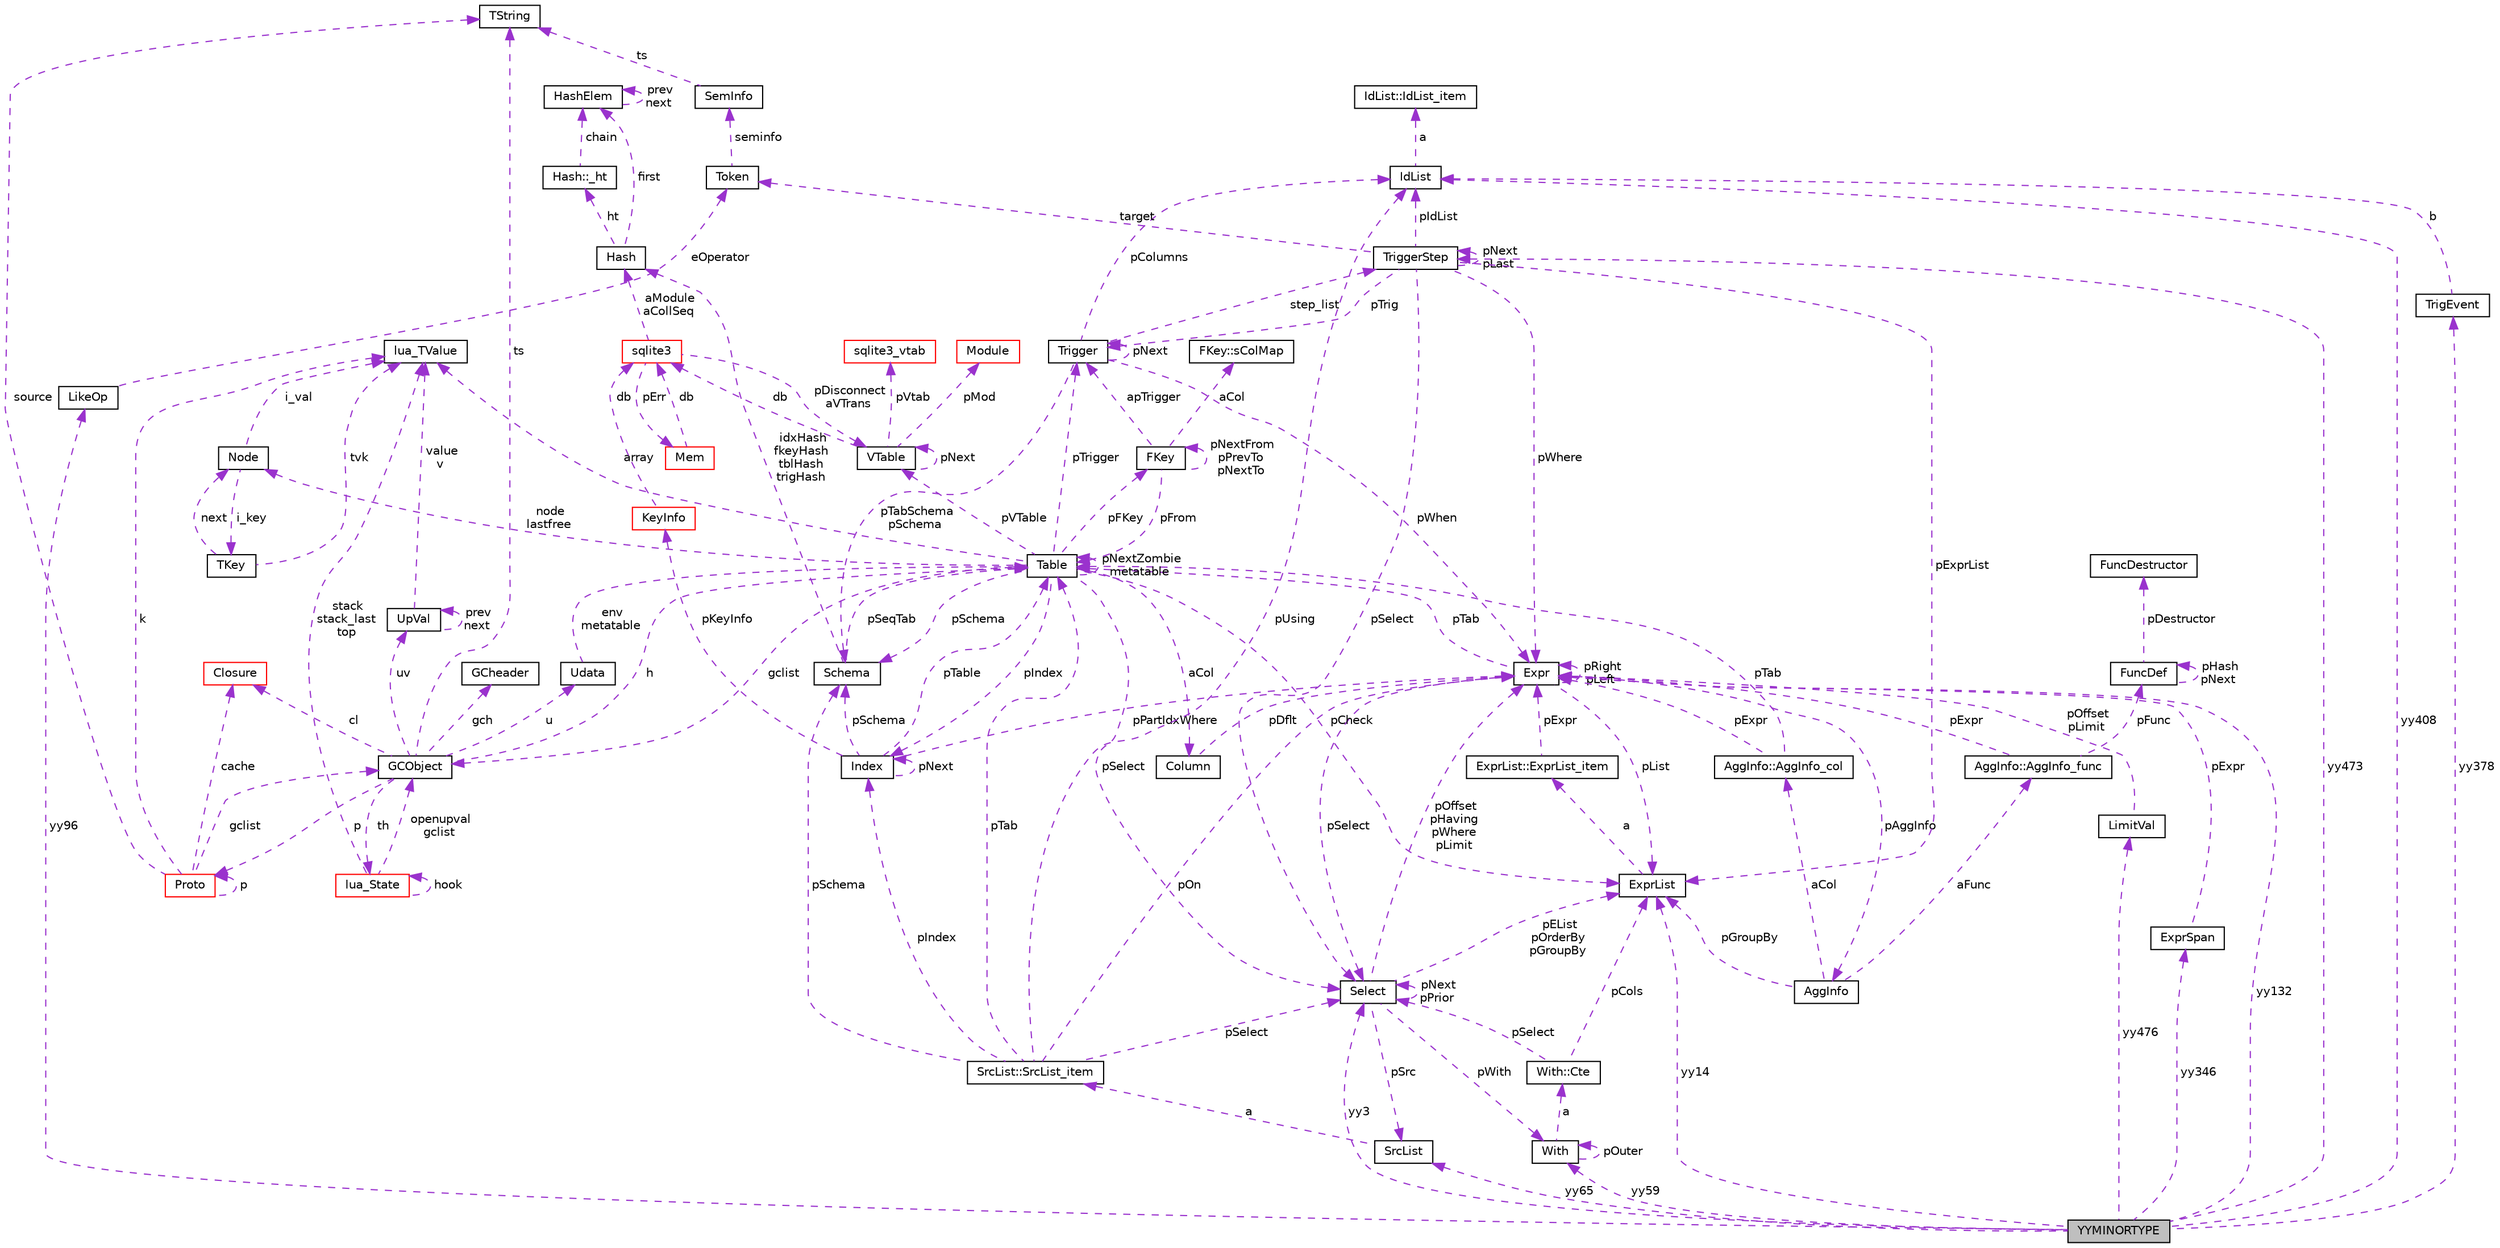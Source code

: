 digraph "YYMINORTYPE"
{
  edge [fontname="Helvetica",fontsize="10",labelfontname="Helvetica",labelfontsize="10"];
  node [fontname="Helvetica",fontsize="10",shape=record];
  Node1 [label="YYMINORTYPE",height=0.2,width=0.4,color="black", fillcolor="grey75", style="filled", fontcolor="black"];
  Node2 -> Node1 [dir="back",color="darkorchid3",fontsize="10",style="dashed",label=" yy473" ,fontname="Helvetica"];
  Node2 [label="TriggerStep",height=0.2,width=0.4,color="black", fillcolor="white", style="filled",URL="$struct_trigger_step.html"];
  Node2 -> Node2 [dir="back",color="darkorchid3",fontsize="10",style="dashed",label=" pNext\npLast" ,fontname="Helvetica"];
  Node3 -> Node2 [dir="back",color="darkorchid3",fontsize="10",style="dashed",label=" pWhere" ,fontname="Helvetica"];
  Node3 [label="Expr",height=0.2,width=0.4,color="black", fillcolor="white", style="filled",URL="$struct_expr.html"];
  Node4 -> Node3 [dir="back",color="darkorchid3",fontsize="10",style="dashed",label=" pAggInfo" ,fontname="Helvetica"];
  Node4 [label="AggInfo",height=0.2,width=0.4,color="black", fillcolor="white", style="filled",URL="$struct_agg_info.html"];
  Node5 -> Node4 [dir="back",color="darkorchid3",fontsize="10",style="dashed",label=" aCol" ,fontname="Helvetica"];
  Node5 [label="AggInfo::AggInfo_col",height=0.2,width=0.4,color="black", fillcolor="white", style="filled",URL="$struct_agg_info_1_1_agg_info__col.html"];
  Node3 -> Node5 [dir="back",color="darkorchid3",fontsize="10",style="dashed",label=" pExpr" ,fontname="Helvetica"];
  Node6 -> Node5 [dir="back",color="darkorchid3",fontsize="10",style="dashed",label=" pTab" ,fontname="Helvetica"];
  Node6 [label="Table",height=0.2,width=0.4,color="black", fillcolor="white", style="filled",URL="$struct_table.html"];
  Node7 -> Node6 [dir="back",color="darkorchid3",fontsize="10",style="dashed",label=" node\nlastfree" ,fontname="Helvetica"];
  Node7 [label="Node",height=0.2,width=0.4,color="black", fillcolor="white", style="filled",URL="$struct_node.html"];
  Node8 -> Node7 [dir="back",color="darkorchid3",fontsize="10",style="dashed",label=" i_val" ,fontname="Helvetica"];
  Node8 [label="lua_TValue",height=0.2,width=0.4,color="black", fillcolor="white", style="filled",URL="$structlua___t_value.html"];
  Node9 -> Node7 [dir="back",color="darkorchid3",fontsize="10",style="dashed",label=" i_key" ,fontname="Helvetica"];
  Node9 [label="TKey",height=0.2,width=0.4,color="black", fillcolor="white", style="filled",URL="$union_t_key.html"];
  Node7 -> Node9 [dir="back",color="darkorchid3",fontsize="10",style="dashed",label=" next" ,fontname="Helvetica"];
  Node8 -> Node9 [dir="back",color="darkorchid3",fontsize="10",style="dashed",label=" tvk" ,fontname="Helvetica"];
  Node10 -> Node6 [dir="back",color="darkorchid3",fontsize="10",style="dashed",label=" pSchema" ,fontname="Helvetica"];
  Node10 [label="Schema",height=0.2,width=0.4,color="black", fillcolor="white", style="filled",URL="$struct_schema.html"];
  Node6 -> Node10 [dir="back",color="darkorchid3",fontsize="10",style="dashed",label=" pSeqTab" ,fontname="Helvetica"];
  Node11 -> Node10 [dir="back",color="darkorchid3",fontsize="10",style="dashed",label=" idxHash\nfkeyHash\ntblHash\ntrigHash" ,fontname="Helvetica"];
  Node11 [label="Hash",height=0.2,width=0.4,color="black", fillcolor="white", style="filled",URL="$struct_hash.html"];
  Node12 -> Node11 [dir="back",color="darkorchid3",fontsize="10",style="dashed",label=" ht" ,fontname="Helvetica"];
  Node12 [label="Hash::_ht",height=0.2,width=0.4,color="black", fillcolor="white", style="filled",URL="$struct_hash_1_1__ht.html"];
  Node13 -> Node12 [dir="back",color="darkorchid3",fontsize="10",style="dashed",label=" chain" ,fontname="Helvetica"];
  Node13 [label="HashElem",height=0.2,width=0.4,color="black", fillcolor="white", style="filled",URL="$struct_hash_elem.html"];
  Node13 -> Node13 [dir="back",color="darkorchid3",fontsize="10",style="dashed",label=" prev\nnext" ,fontname="Helvetica"];
  Node13 -> Node11 [dir="back",color="darkorchid3",fontsize="10",style="dashed",label=" first" ,fontname="Helvetica"];
  Node8 -> Node6 [dir="back",color="darkorchid3",fontsize="10",style="dashed",label=" array" ,fontname="Helvetica"];
  Node14 -> Node6 [dir="back",color="darkorchid3",fontsize="10",style="dashed",label=" aCol" ,fontname="Helvetica"];
  Node14 [label="Column",height=0.2,width=0.4,color="black", fillcolor="white", style="filled",URL="$struct_column.html"];
  Node3 -> Node14 [dir="back",color="darkorchid3",fontsize="10",style="dashed",label=" pDflt" ,fontname="Helvetica"];
  Node15 -> Node6 [dir="back",color="darkorchid3",fontsize="10",style="dashed",label=" pFKey" ,fontname="Helvetica"];
  Node15 [label="FKey",height=0.2,width=0.4,color="black", fillcolor="white", style="filled",URL="$struct_f_key.html"];
  Node16 -> Node15 [dir="back",color="darkorchid3",fontsize="10",style="dashed",label=" aCol" ,fontname="Helvetica"];
  Node16 [label="FKey::sColMap",height=0.2,width=0.4,color="black", fillcolor="white", style="filled",URL="$struct_f_key_1_1s_col_map.html"];
  Node15 -> Node15 [dir="back",color="darkorchid3",fontsize="10",style="dashed",label=" pNextFrom\npPrevTo\npNextTo" ,fontname="Helvetica"];
  Node6 -> Node15 [dir="back",color="darkorchid3",fontsize="10",style="dashed",label=" pFrom" ,fontname="Helvetica"];
  Node17 -> Node15 [dir="back",color="darkorchid3",fontsize="10",style="dashed",label=" apTrigger" ,fontname="Helvetica"];
  Node17 [label="Trigger",height=0.2,width=0.4,color="black", fillcolor="white", style="filled",URL="$struct_trigger.html"];
  Node2 -> Node17 [dir="back",color="darkorchid3",fontsize="10",style="dashed",label=" step_list" ,fontname="Helvetica"];
  Node10 -> Node17 [dir="back",color="darkorchid3",fontsize="10",style="dashed",label=" pTabSchema\npSchema" ,fontname="Helvetica"];
  Node3 -> Node17 [dir="back",color="darkorchid3",fontsize="10",style="dashed",label=" pWhen" ,fontname="Helvetica"];
  Node18 -> Node17 [dir="back",color="darkorchid3",fontsize="10",style="dashed",label=" pColumns" ,fontname="Helvetica"];
  Node18 [label="IdList",height=0.2,width=0.4,color="black", fillcolor="white", style="filled",URL="$struct_id_list.html"];
  Node19 -> Node18 [dir="back",color="darkorchid3",fontsize="10",style="dashed",label=" a" ,fontname="Helvetica"];
  Node19 [label="IdList::IdList_item",height=0.2,width=0.4,color="black", fillcolor="white", style="filled",URL="$struct_id_list_1_1_id_list__item.html"];
  Node17 -> Node17 [dir="back",color="darkorchid3",fontsize="10",style="dashed",label=" pNext" ,fontname="Helvetica"];
  Node20 -> Node6 [dir="back",color="darkorchid3",fontsize="10",style="dashed",label=" pVTable" ,fontname="Helvetica"];
  Node20 [label="VTable",height=0.2,width=0.4,color="black", fillcolor="white", style="filled",URL="$struct_v_table.html"];
  Node21 -> Node20 [dir="back",color="darkorchid3",fontsize="10",style="dashed",label=" db" ,fontname="Helvetica"];
  Node21 [label="sqlite3",height=0.2,width=0.4,color="red", fillcolor="white", style="filled",URL="$structsqlite3.html"];
  Node22 -> Node21 [dir="back",color="darkorchid3",fontsize="10",style="dashed",label=" pErr" ,fontname="Helvetica"];
  Node22 [label="Mem",height=0.2,width=0.4,color="red", fillcolor="white", style="filled",URL="$struct_mem.html"];
  Node21 -> Node22 [dir="back",color="darkorchid3",fontsize="10",style="dashed",label=" db" ,fontname="Helvetica"];
  Node20 -> Node21 [dir="back",color="darkorchid3",fontsize="10",style="dashed",label=" pDisconnect\naVTrans" ,fontname="Helvetica"];
  Node11 -> Node21 [dir="back",color="darkorchid3",fontsize="10",style="dashed",label=" aModule\naCollSeq" ,fontname="Helvetica"];
  Node20 -> Node20 [dir="back",color="darkorchid3",fontsize="10",style="dashed",label=" pNext" ,fontname="Helvetica"];
  Node23 -> Node20 [dir="back",color="darkorchid3",fontsize="10",style="dashed",label=" pMod" ,fontname="Helvetica"];
  Node23 [label="Module",height=0.2,width=0.4,color="red", fillcolor="white", style="filled",URL="$struct_module.html"];
  Node24 -> Node20 [dir="back",color="darkorchid3",fontsize="10",style="dashed",label=" pVtab" ,fontname="Helvetica"];
  Node24 [label="sqlite3_vtab",height=0.2,width=0.4,color="red", fillcolor="white", style="filled",URL="$structsqlite3__vtab.html"];
  Node6 -> Node6 [dir="back",color="darkorchid3",fontsize="10",style="dashed",label=" pNextZombie\nmetatable" ,fontname="Helvetica"];
  Node17 -> Node6 [dir="back",color="darkorchid3",fontsize="10",style="dashed",label=" pTrigger" ,fontname="Helvetica"];
  Node25 -> Node6 [dir="back",color="darkorchid3",fontsize="10",style="dashed",label=" pSelect" ,fontname="Helvetica"];
  Node25 [label="Select",height=0.2,width=0.4,color="black", fillcolor="white", style="filled",URL="$struct_select.html"];
  Node3 -> Node25 [dir="back",color="darkorchid3",fontsize="10",style="dashed",label=" pOffset\npHaving\npWhere\npLimit" ,fontname="Helvetica"];
  Node26 -> Node25 [dir="back",color="darkorchid3",fontsize="10",style="dashed",label=" pWith" ,fontname="Helvetica"];
  Node26 [label="With",height=0.2,width=0.4,color="black", fillcolor="white", style="filled",URL="$struct_with.html"];
  Node27 -> Node26 [dir="back",color="darkorchid3",fontsize="10",style="dashed",label=" a" ,fontname="Helvetica"];
  Node27 [label="With::Cte",height=0.2,width=0.4,color="black", fillcolor="white", style="filled",URL="$struct_with_1_1_cte.html"];
  Node25 -> Node27 [dir="back",color="darkorchid3",fontsize="10",style="dashed",label=" pSelect" ,fontname="Helvetica"];
  Node28 -> Node27 [dir="back",color="darkorchid3",fontsize="10",style="dashed",label=" pCols" ,fontname="Helvetica"];
  Node28 [label="ExprList",height=0.2,width=0.4,color="black", fillcolor="white", style="filled",URL="$struct_expr_list.html"];
  Node29 -> Node28 [dir="back",color="darkorchid3",fontsize="10",style="dashed",label=" a" ,fontname="Helvetica"];
  Node29 [label="ExprList::ExprList_item",height=0.2,width=0.4,color="black", fillcolor="white", style="filled",URL="$struct_expr_list_1_1_expr_list__item.html"];
  Node3 -> Node29 [dir="back",color="darkorchid3",fontsize="10",style="dashed",label=" pExpr" ,fontname="Helvetica"];
  Node26 -> Node26 [dir="back",color="darkorchid3",fontsize="10",style="dashed",label=" pOuter" ,fontname="Helvetica"];
  Node25 -> Node25 [dir="back",color="darkorchid3",fontsize="10",style="dashed",label=" pNext\npPrior" ,fontname="Helvetica"];
  Node30 -> Node25 [dir="back",color="darkorchid3",fontsize="10",style="dashed",label=" pSrc" ,fontname="Helvetica"];
  Node30 [label="SrcList",height=0.2,width=0.4,color="black", fillcolor="white", style="filled",URL="$struct_src_list.html"];
  Node31 -> Node30 [dir="back",color="darkorchid3",fontsize="10",style="dashed",label=" a" ,fontname="Helvetica"];
  Node31 [label="SrcList::SrcList_item",height=0.2,width=0.4,color="black", fillcolor="white", style="filled",URL="$struct_src_list_1_1_src_list__item.html"];
  Node10 -> Node31 [dir="back",color="darkorchid3",fontsize="10",style="dashed",label=" pSchema" ,fontname="Helvetica"];
  Node3 -> Node31 [dir="back",color="darkorchid3",fontsize="10",style="dashed",label=" pOn" ,fontname="Helvetica"];
  Node18 -> Node31 [dir="back",color="darkorchid3",fontsize="10",style="dashed",label=" pUsing" ,fontname="Helvetica"];
  Node6 -> Node31 [dir="back",color="darkorchid3",fontsize="10",style="dashed",label=" pTab" ,fontname="Helvetica"];
  Node25 -> Node31 [dir="back",color="darkorchid3",fontsize="10",style="dashed",label=" pSelect" ,fontname="Helvetica"];
  Node32 -> Node31 [dir="back",color="darkorchid3",fontsize="10",style="dashed",label=" pIndex" ,fontname="Helvetica"];
  Node32 [label="Index",height=0.2,width=0.4,color="black", fillcolor="white", style="filled",URL="$struct_index.html"];
  Node10 -> Node32 [dir="back",color="darkorchid3",fontsize="10",style="dashed",label=" pSchema" ,fontname="Helvetica"];
  Node3 -> Node32 [dir="back",color="darkorchid3",fontsize="10",style="dashed",label=" pPartIdxWhere" ,fontname="Helvetica"];
  Node6 -> Node32 [dir="back",color="darkorchid3",fontsize="10",style="dashed",label=" pTable" ,fontname="Helvetica"];
  Node33 -> Node32 [dir="back",color="darkorchid3",fontsize="10",style="dashed",label=" pKeyInfo" ,fontname="Helvetica"];
  Node33 [label="KeyInfo",height=0.2,width=0.4,color="red", fillcolor="white", style="filled",URL="$struct_key_info.html"];
  Node21 -> Node33 [dir="back",color="darkorchid3",fontsize="10",style="dashed",label=" db" ,fontname="Helvetica"];
  Node32 -> Node32 [dir="back",color="darkorchid3",fontsize="10",style="dashed",label=" pNext" ,fontname="Helvetica"];
  Node28 -> Node25 [dir="back",color="darkorchid3",fontsize="10",style="dashed",label=" pEList\npOrderBy\npGroupBy" ,fontname="Helvetica"];
  Node34 -> Node6 [dir="back",color="darkorchid3",fontsize="10",style="dashed",label=" gclist" ,fontname="Helvetica"];
  Node34 [label="GCObject",height=0.2,width=0.4,color="black", fillcolor="white", style="filled",URL="$union_g_c_object.html"];
  Node35 -> Node34 [dir="back",color="darkorchid3",fontsize="10",style="dashed",label=" uv" ,fontname="Helvetica"];
  Node35 [label="UpVal",height=0.2,width=0.4,color="black", fillcolor="white", style="filled",URL="$struct_up_val.html"];
  Node35 -> Node35 [dir="back",color="darkorchid3",fontsize="10",style="dashed",label=" prev\nnext" ,fontname="Helvetica"];
  Node8 -> Node35 [dir="back",color="darkorchid3",fontsize="10",style="dashed",label=" value\nv" ,fontname="Helvetica"];
  Node36 -> Node34 [dir="back",color="darkorchid3",fontsize="10",style="dashed",label=" p" ,fontname="Helvetica"];
  Node36 [label="Proto",height=0.2,width=0.4,color="red", fillcolor="white", style="filled",URL="$struct_proto.html"];
  Node8 -> Node36 [dir="back",color="darkorchid3",fontsize="10",style="dashed",label=" k" ,fontname="Helvetica"];
  Node36 -> Node36 [dir="back",color="darkorchid3",fontsize="10",style="dashed",label=" p" ,fontname="Helvetica"];
  Node37 -> Node36 [dir="back",color="darkorchid3",fontsize="10",style="dashed",label=" source" ,fontname="Helvetica"];
  Node37 [label="TString",height=0.2,width=0.4,color="black", fillcolor="white", style="filled",URL="$union_t_string.html"];
  Node38 -> Node36 [dir="back",color="darkorchid3",fontsize="10",style="dashed",label=" cache" ,fontname="Helvetica"];
  Node38 [label="Closure",height=0.2,width=0.4,color="red", fillcolor="white", style="filled",URL="$union_closure.html"];
  Node34 -> Node36 [dir="back",color="darkorchid3",fontsize="10",style="dashed",label=" gclist" ,fontname="Helvetica"];
  Node37 -> Node34 [dir="back",color="darkorchid3",fontsize="10",style="dashed",label=" ts" ,fontname="Helvetica"];
  Node38 -> Node34 [dir="back",color="darkorchid3",fontsize="10",style="dashed",label=" cl" ,fontname="Helvetica"];
  Node39 -> Node34 [dir="back",color="darkorchid3",fontsize="10",style="dashed",label=" gch" ,fontname="Helvetica"];
  Node39 [label="GCheader",height=0.2,width=0.4,color="black", fillcolor="white", style="filled",URL="$struct_g_cheader.html"];
  Node6 -> Node34 [dir="back",color="darkorchid3",fontsize="10",style="dashed",label=" h" ,fontname="Helvetica"];
  Node40 -> Node34 [dir="back",color="darkorchid3",fontsize="10",style="dashed",label=" u" ,fontname="Helvetica"];
  Node40 [label="Udata",height=0.2,width=0.4,color="black", fillcolor="white", style="filled",URL="$union_udata.html"];
  Node6 -> Node40 [dir="back",color="darkorchid3",fontsize="10",style="dashed",label=" env\nmetatable" ,fontname="Helvetica"];
  Node41 -> Node34 [dir="back",color="darkorchid3",fontsize="10",style="dashed",label=" th" ,fontname="Helvetica"];
  Node41 [label="lua_State",height=0.2,width=0.4,color="red", fillcolor="white", style="filled",URL="$structlua___state.html"];
  Node8 -> Node41 [dir="back",color="darkorchid3",fontsize="10",style="dashed",label=" stack\nstack_last\ntop" ,fontname="Helvetica"];
  Node34 -> Node41 [dir="back",color="darkorchid3",fontsize="10",style="dashed",label=" openupval\ngclist" ,fontname="Helvetica"];
  Node41 -> Node41 [dir="back",color="darkorchid3",fontsize="10",style="dashed",label=" hook" ,fontname="Helvetica"];
  Node28 -> Node6 [dir="back",color="darkorchid3",fontsize="10",style="dashed",label=" pCheck" ,fontname="Helvetica"];
  Node32 -> Node6 [dir="back",color="darkorchid3",fontsize="10",style="dashed",label=" pIndex" ,fontname="Helvetica"];
  Node42 -> Node4 [dir="back",color="darkorchid3",fontsize="10",style="dashed",label=" aFunc" ,fontname="Helvetica"];
  Node42 [label="AggInfo::AggInfo_func",height=0.2,width=0.4,color="black", fillcolor="white", style="filled",URL="$struct_agg_info_1_1_agg_info__func.html"];
  Node3 -> Node42 [dir="back",color="darkorchid3",fontsize="10",style="dashed",label=" pExpr" ,fontname="Helvetica"];
  Node43 -> Node42 [dir="back",color="darkorchid3",fontsize="10",style="dashed",label=" pFunc" ,fontname="Helvetica"];
  Node43 [label="FuncDef",height=0.2,width=0.4,color="black", fillcolor="white", style="filled",URL="$struct_func_def.html"];
  Node44 -> Node43 [dir="back",color="darkorchid3",fontsize="10",style="dashed",label=" pDestructor" ,fontname="Helvetica"];
  Node44 [label="FuncDestructor",height=0.2,width=0.4,color="black", fillcolor="white", style="filled",URL="$struct_func_destructor.html"];
  Node43 -> Node43 [dir="back",color="darkorchid3",fontsize="10",style="dashed",label=" pHash\npNext" ,fontname="Helvetica"];
  Node28 -> Node4 [dir="back",color="darkorchid3",fontsize="10",style="dashed",label=" pGroupBy" ,fontname="Helvetica"];
  Node3 -> Node3 [dir="back",color="darkorchid3",fontsize="10",style="dashed",label=" pRight\npLeft" ,fontname="Helvetica"];
  Node6 -> Node3 [dir="back",color="darkorchid3",fontsize="10",style="dashed",label=" pTab" ,fontname="Helvetica"];
  Node25 -> Node3 [dir="back",color="darkorchid3",fontsize="10",style="dashed",label=" pSelect" ,fontname="Helvetica"];
  Node28 -> Node3 [dir="back",color="darkorchid3",fontsize="10",style="dashed",label=" pList" ,fontname="Helvetica"];
  Node45 -> Node2 [dir="back",color="darkorchid3",fontsize="10",style="dashed",label=" target" ,fontname="Helvetica"];
  Node45 [label="Token",height=0.2,width=0.4,color="black", fillcolor="white", style="filled",URL="$struct_token.html"];
  Node46 -> Node45 [dir="back",color="darkorchid3",fontsize="10",style="dashed",label=" seminfo" ,fontname="Helvetica"];
  Node46 [label="SemInfo",height=0.2,width=0.4,color="black", fillcolor="white", style="filled",URL="$union_sem_info.html"];
  Node37 -> Node46 [dir="back",color="darkorchid3",fontsize="10",style="dashed",label=" ts" ,fontname="Helvetica"];
  Node18 -> Node2 [dir="back",color="darkorchid3",fontsize="10",style="dashed",label=" pIdList" ,fontname="Helvetica"];
  Node25 -> Node2 [dir="back",color="darkorchid3",fontsize="10",style="dashed",label=" pSelect" ,fontname="Helvetica"];
  Node17 -> Node2 [dir="back",color="darkorchid3",fontsize="10",style="dashed",label=" pTrig" ,fontname="Helvetica"];
  Node28 -> Node2 [dir="back",color="darkorchid3",fontsize="10",style="dashed",label=" pExprList" ,fontname="Helvetica"];
  Node3 -> Node1 [dir="back",color="darkorchid3",fontsize="10",style="dashed",label=" yy132" ,fontname="Helvetica"];
  Node47 -> Node1 [dir="back",color="darkorchid3",fontsize="10",style="dashed",label=" yy476" ,fontname="Helvetica"];
  Node47 [label="LimitVal",height=0.2,width=0.4,color="black", fillcolor="white", style="filled",URL="$struct_limit_val.html"];
  Node3 -> Node47 [dir="back",color="darkorchid3",fontsize="10",style="dashed",label=" pOffset\npLimit" ,fontname="Helvetica"];
  Node48 -> Node1 [dir="back",color="darkorchid3",fontsize="10",style="dashed",label=" yy96" ,fontname="Helvetica"];
  Node48 [label="LikeOp",height=0.2,width=0.4,color="black", fillcolor="white", style="filled",URL="$struct_like_op.html"];
  Node45 -> Node48 [dir="back",color="darkorchid3",fontsize="10",style="dashed",label=" eOperator" ,fontname="Helvetica"];
  Node18 -> Node1 [dir="back",color="darkorchid3",fontsize="10",style="dashed",label=" yy408" ,fontname="Helvetica"];
  Node26 -> Node1 [dir="back",color="darkorchid3",fontsize="10",style="dashed",label=" yy59" ,fontname="Helvetica"];
  Node49 -> Node1 [dir="back",color="darkorchid3",fontsize="10",style="dashed",label=" yy346" ,fontname="Helvetica"];
  Node49 [label="ExprSpan",height=0.2,width=0.4,color="black", fillcolor="white", style="filled",URL="$struct_expr_span.html"];
  Node3 -> Node49 [dir="back",color="darkorchid3",fontsize="10",style="dashed",label=" pExpr" ,fontname="Helvetica"];
  Node25 -> Node1 [dir="back",color="darkorchid3",fontsize="10",style="dashed",label=" yy3" ,fontname="Helvetica"];
  Node30 -> Node1 [dir="back",color="darkorchid3",fontsize="10",style="dashed",label=" yy65" ,fontname="Helvetica"];
  Node28 -> Node1 [dir="back",color="darkorchid3",fontsize="10",style="dashed",label=" yy14" ,fontname="Helvetica"];
  Node50 -> Node1 [dir="back",color="darkorchid3",fontsize="10",style="dashed",label=" yy378" ,fontname="Helvetica"];
  Node50 [label="TrigEvent",height=0.2,width=0.4,color="black", fillcolor="white", style="filled",URL="$struct_trig_event.html"];
  Node18 -> Node50 [dir="back",color="darkorchid3",fontsize="10",style="dashed",label=" b" ,fontname="Helvetica"];
}
